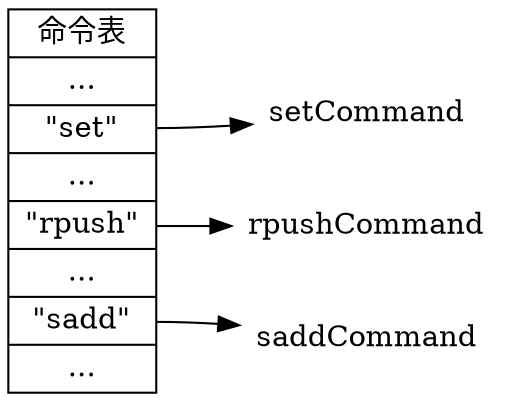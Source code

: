 digraph {

    rankdir = LR;
    
    //

    node [shape = record];

    table [label = " 命令表 | ... | <set> \"set\" | ... | <rpush> \"rpush\" | ... | <sadd> \"sadd\" | ..."];

    //

    node [shape = plaintext];

    setCommand [label = "setCommand"];
    rpushCommand [label = "rpushCommand"];
    saddCommand [label = "saddCommand"];

    //

    table:set -> setCommand;
    table:rpush -> rpushCommand;
    table:sadd -> saddCommand;

}
